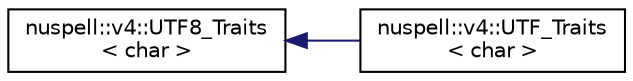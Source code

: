 digraph "Graphical Class Hierarchy"
{
 // LATEX_PDF_SIZE
  edge [fontname="Helvetica",fontsize="10",labelfontname="Helvetica",labelfontsize="10"];
  node [fontname="Helvetica",fontsize="10",shape=record];
  rankdir="LR";
  Node0 [label="nuspell::v4::UTF8_Traits\l\< char \>",height=0.2,width=0.4,color="black", fillcolor="white", style="filled",URL="$structnuspell_1_1v4_1_1_u_t_f8___traits.html",tooltip=" "];
  Node0 -> Node1 [dir="back",color="midnightblue",fontsize="10",style="solid",fontname="Helvetica"];
  Node1 [label="nuspell::v4::UTF_Traits\l\< char \>",height=0.2,width=0.4,color="black", fillcolor="white", style="filled",URL="$structnuspell_1_1v4_1_1_u_t_f___traits_3_01char_01_4.html",tooltip=" "];
}
